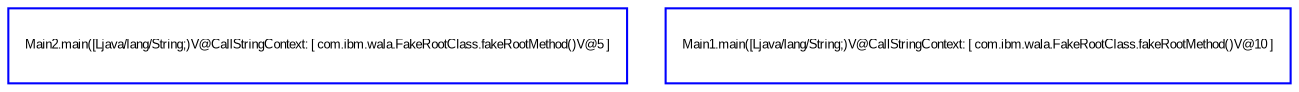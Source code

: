 digraph "DirectedGraph" {
graph [concentrate = true];center=true;fontsize=6;node [ color=blue,shape="box"fontsize=6,fontcolor=black,fontname=Arial];edge [ color=black,fontsize=6,fontcolor=black,fontname=Arial]; 
   "Main2.main([Ljava/lang/String;)V@CallStringContext: [ com.ibm.wala.FakeRootClass.fakeRootMethod()V@5 ]" [ label="Main2.main([Ljava/lang/String;)V@CallStringContext: [ com.ibm.wala.FakeRootClass.fakeRootMethod()V@5 ]"]
   "Main1.main([Ljava/lang/String;)V@CallStringContext: [ com.ibm.wala.FakeRootClass.fakeRootMethod()V@10 ]" [ label="Main1.main([Ljava/lang/String;)V@CallStringContext: [ com.ibm.wala.FakeRootClass.fakeRootMethod()V@10 ]"]

}